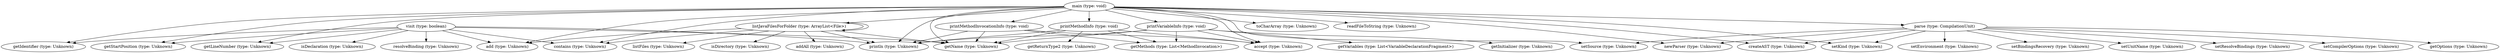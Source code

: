 digraph CallGraph {
"listJavaFilesForFolder (type: ArrayList<File>)" -> "add (type: Unknown)";
"listJavaFilesForFolder (type: ArrayList<File>)" -> "contains (type: Unknown)";
"listJavaFilesForFolder (type: ArrayList<File>)" -> "println (type: Unknown)";
"listJavaFilesForFolder (type: ArrayList<File>)" -> "getName (type: Unknown)";
"listJavaFilesForFolder (type: ArrayList<File>)" -> "addAll (type: Unknown)";
"listJavaFilesForFolder (type: ArrayList<File>)" -> "listJavaFilesForFolder (type: ArrayList<File>)";
"listJavaFilesForFolder (type: ArrayList<File>)" -> "listFiles (type: Unknown)";
"listJavaFilesForFolder (type: ArrayList<File>)" -> "isDirectory (type: Unknown)";
"printMethodInfo (type: void)" -> "println (type: Unknown)";
"printMethodInfo (type: void)" -> "getName (type: Unknown)";
"printMethodInfo (type: void)" -> "getReturnType2 (type: Unknown)";
"printMethodInfo (type: void)" -> "getMethods (type: List<MethodInvocation>)";
"printMethodInfo (type: void)" -> "accept (type: Unknown)";
"printMethodInvocationInfo (type: void)" -> "println (type: Unknown)";
"printMethodInvocationInfo (type: void)" -> "getName (type: Unknown)";
"printMethodInvocationInfo (type: void)" -> "getMethods (type: List<MethodInvocation>)";
"printMethodInvocationInfo (type: void)" -> "accept (type: Unknown)";
"printVariableInfo (type: void)" -> "println (type: Unknown)";
"printVariableInfo (type: void)" -> "getVariables (type: List<VariableDeclarationFragment>)";
"printVariableInfo (type: void)" -> "getName (type: Unknown)";
"printVariableInfo (type: void)" -> "getMethods (type: List<MethodInvocation>)";
"printVariableInfo (type: void)" -> "accept (type: Unknown)";
"printVariableInfo (type: void)" -> "getInitializer (type: Unknown)";
"main (type: void)" -> "add (type: Unknown)";
"main (type: void)" -> "setSource (type: Unknown)";
"main (type: void)" -> "toCharArray (type: Unknown)";
"main (type: void)" -> "getName (type: Unknown)";
"main (type: void)" -> "listJavaFilesForFolder (type: ArrayList<File>)";
"main (type: void)" -> "printMethodInvocationInfo (type: void)";
"main (type: void)" -> "printVariableInfo (type: void)";
"main (type: void)" -> "parse (type: CompilationUnit)";
"main (type: void)" -> "newParser (type: Unknown)";
"main (type: void)" -> "createAST (type: Unknown)";
"main (type: void)" -> "accept (type: Unknown)";
"main (type: void)" -> "getStartPosition (type: Unknown)";
"main (type: void)" -> "getLineNumber (type: Unknown)";
"main (type: void)" -> "println (type: Unknown)";
"main (type: void)" -> "contains (type: Unknown)";
"main (type: void)" -> "readFileToString (type: Unknown)";
"main (type: void)" -> "getIdentifier (type: Unknown)";
"main (type: void)" -> "printMethodInfo (type: void)";
"main (type: void)" -> "setKind (type: Unknown)";
"visit (type: boolean)" -> "add (type: Unknown)";
"visit (type: boolean)" -> "getStartPosition (type: Unknown)";
"visit (type: boolean)" -> "getLineNumber (type: Unknown)";
"visit (type: boolean)" -> "println (type: Unknown)";
"visit (type: boolean)" -> "contains (type: Unknown)";
"visit (type: boolean)" -> "getName (type: Unknown)";
"visit (type: boolean)" -> "getIdentifier (type: Unknown)";
"visit (type: boolean)" -> "resolveBinding (type: Unknown)";
"visit (type: boolean)" -> "isDeclaration (type: Unknown)";
"parse (type: CompilationUnit)" -> "setResolveBindings (type: Unknown)";
"parse (type: CompilationUnit)" -> "setCompilerOptions (type: Unknown)";
"parse (type: CompilationUnit)" -> "setSource (type: Unknown)";
"parse (type: CompilationUnit)" -> "setKind (type: Unknown)";
"parse (type: CompilationUnit)" -> "newParser (type: Unknown)";
"parse (type: CompilationUnit)" -> "getOptions (type: Unknown)";
"parse (type: CompilationUnit)" -> "setEnvironment (type: Unknown)";
"parse (type: CompilationUnit)" -> "setBindingsRecovery (type: Unknown)";
"parse (type: CompilationUnit)" -> "setUnitName (type: Unknown)";
"parse (type: CompilationUnit)" -> "createAST (type: Unknown)";
}
